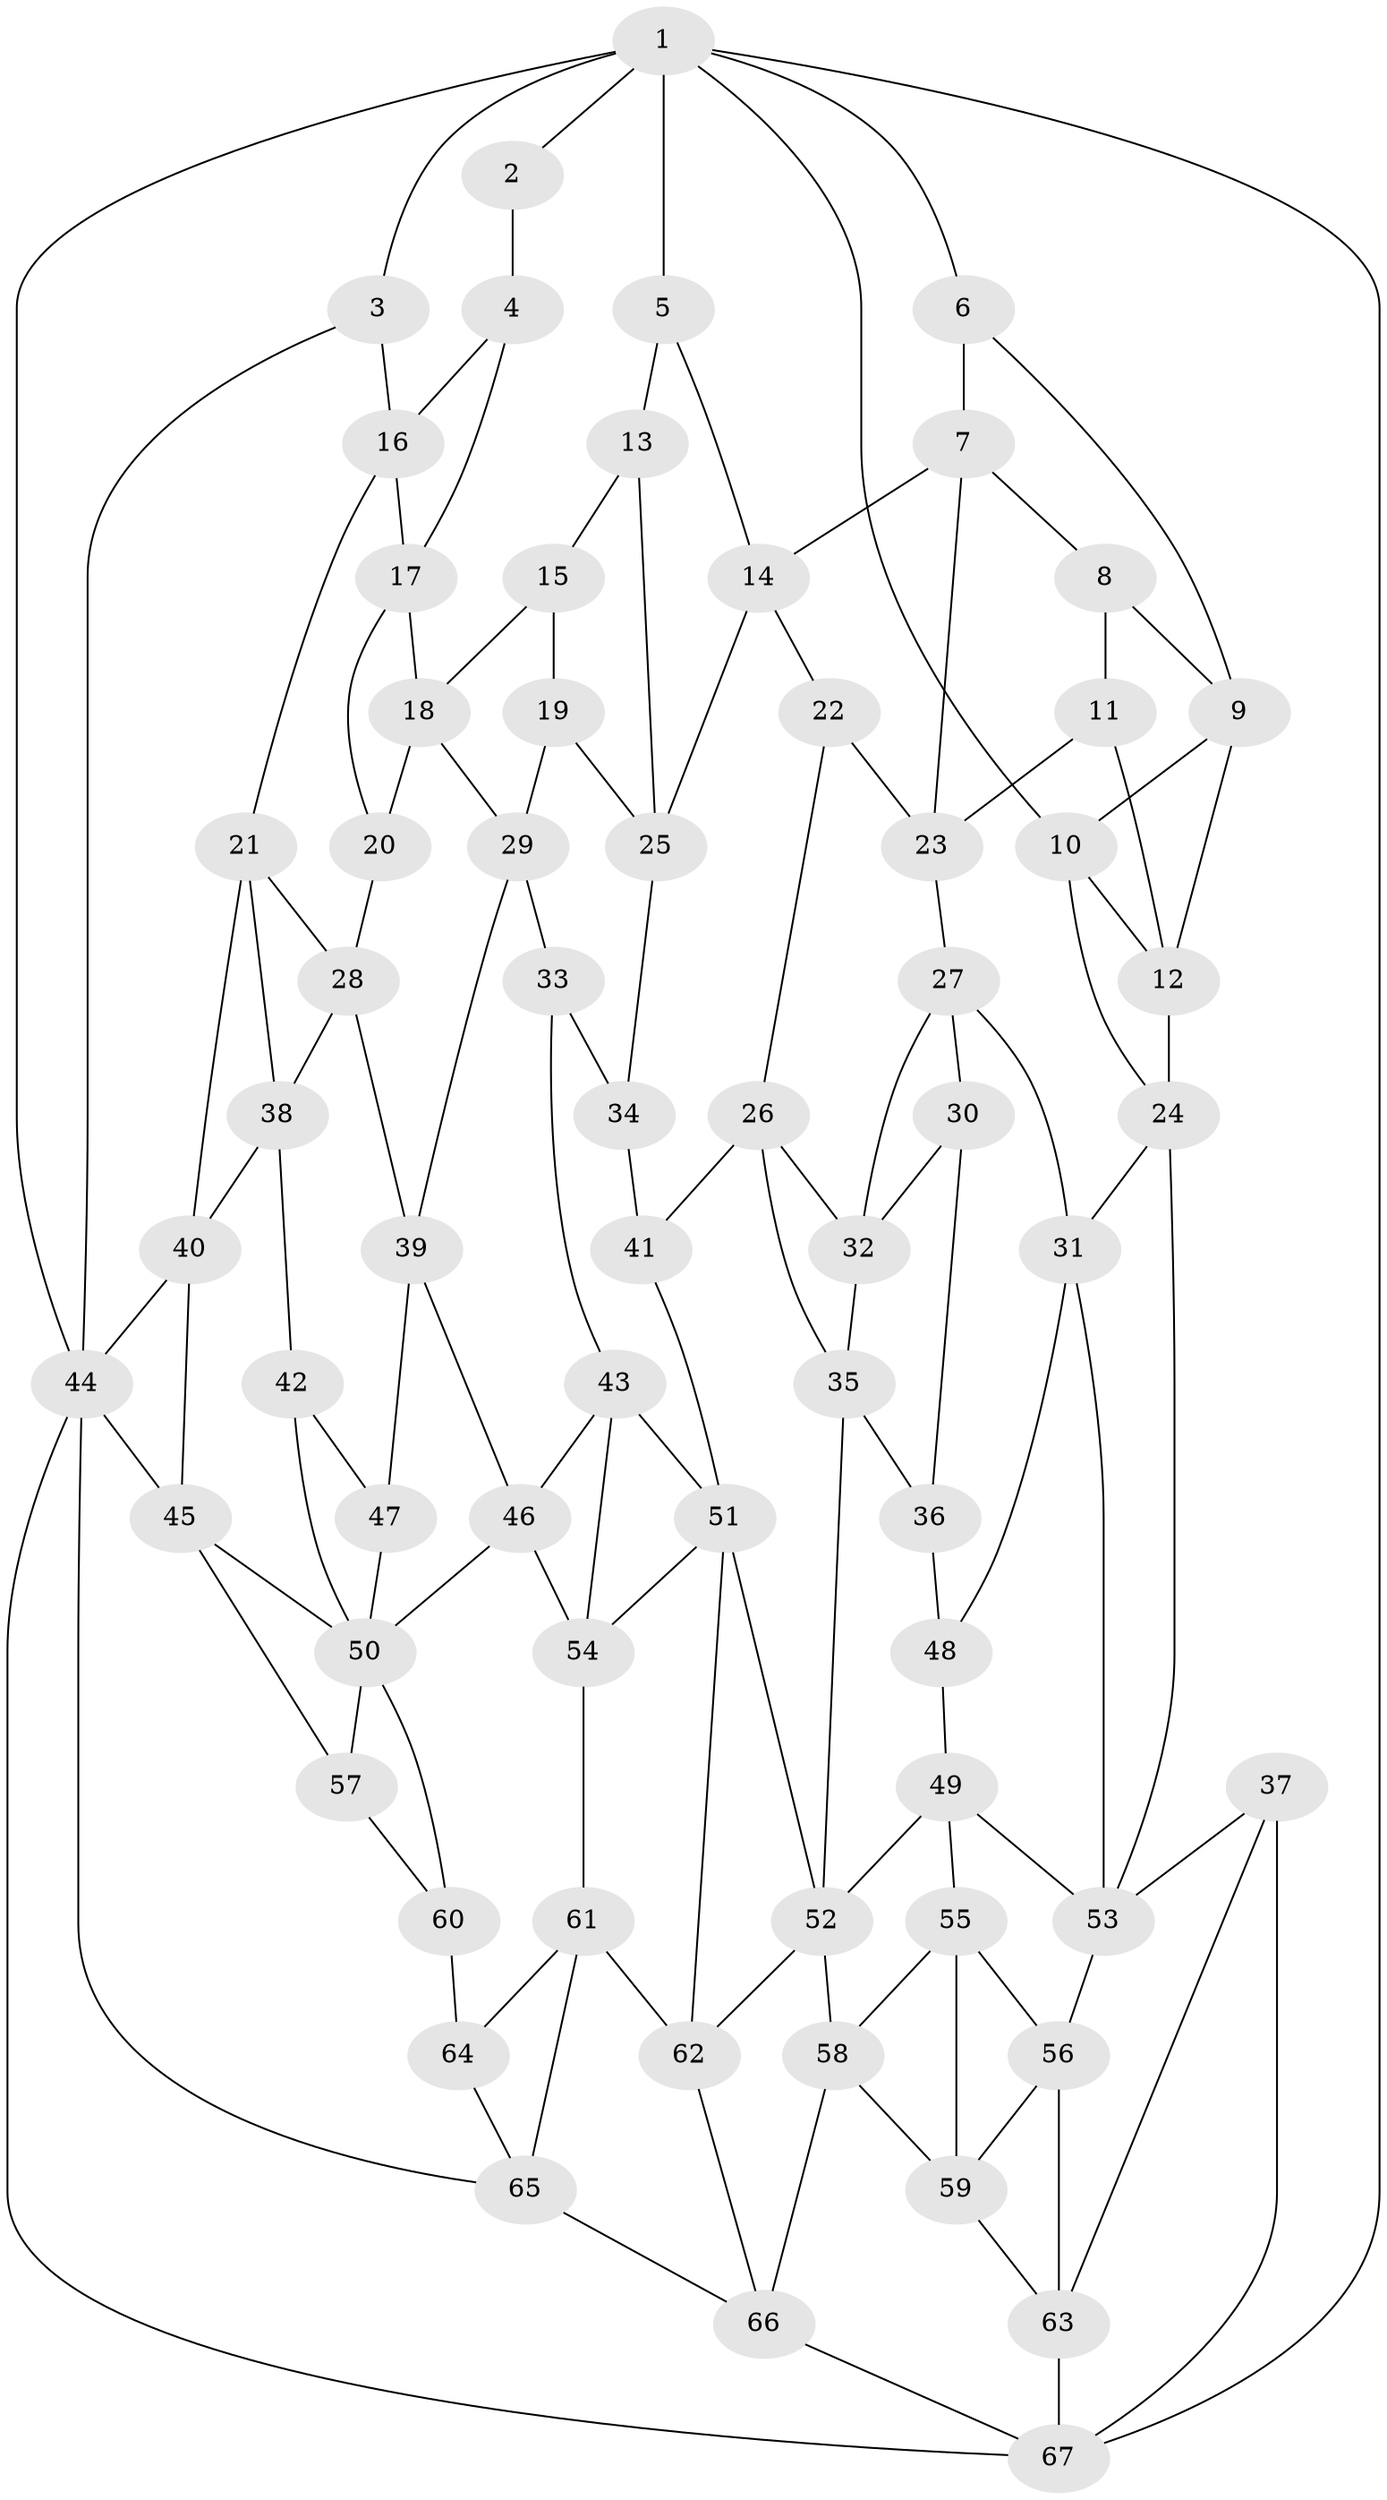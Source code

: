 // original degree distribution, {3: 0.015037593984962405, 6: 0.18796992481203006, 5: 0.5864661654135338, 4: 0.21052631578947367}
// Generated by graph-tools (version 1.1) at 2025/27/03/09/25 03:27:03]
// undirected, 67 vertices, 127 edges
graph export_dot {
graph [start="1"]
  node [color=gray90,style=filled];
  1;
  2;
  3;
  4;
  5;
  6;
  7;
  8;
  9;
  10;
  11;
  12;
  13;
  14;
  15;
  16;
  17;
  18;
  19;
  20;
  21;
  22;
  23;
  24;
  25;
  26;
  27;
  28;
  29;
  30;
  31;
  32;
  33;
  34;
  35;
  36;
  37;
  38;
  39;
  40;
  41;
  42;
  43;
  44;
  45;
  46;
  47;
  48;
  49;
  50;
  51;
  52;
  53;
  54;
  55;
  56;
  57;
  58;
  59;
  60;
  61;
  62;
  63;
  64;
  65;
  66;
  67;
  1 -- 2 [weight=1.0];
  1 -- 3 [weight=1.0];
  1 -- 5 [weight=1.0];
  1 -- 6 [weight=1.0];
  1 -- 10 [weight=1.0];
  1 -- 44 [weight=1.0];
  1 -- 67 [weight=1.0];
  2 -- 4 [weight=2.0];
  3 -- 16 [weight=1.0];
  3 -- 44 [weight=1.0];
  4 -- 16 [weight=1.0];
  4 -- 17 [weight=1.0];
  5 -- 13 [weight=1.0];
  5 -- 14 [weight=1.0];
  6 -- 7 [weight=1.0];
  6 -- 9 [weight=1.0];
  7 -- 8 [weight=1.0];
  7 -- 14 [weight=1.0];
  7 -- 23 [weight=1.0];
  8 -- 9 [weight=1.0];
  8 -- 11 [weight=2.0];
  9 -- 10 [weight=1.0];
  9 -- 12 [weight=1.0];
  10 -- 12 [weight=1.0];
  10 -- 24 [weight=1.0];
  11 -- 12 [weight=1.0];
  11 -- 23 [weight=1.0];
  12 -- 24 [weight=1.0];
  13 -- 15 [weight=2.0];
  13 -- 25 [weight=1.0];
  14 -- 22 [weight=1.0];
  14 -- 25 [weight=1.0];
  15 -- 18 [weight=1.0];
  15 -- 19 [weight=1.0];
  16 -- 17 [weight=1.0];
  16 -- 21 [weight=1.0];
  17 -- 18 [weight=1.0];
  17 -- 20 [weight=1.0];
  18 -- 20 [weight=1.0];
  18 -- 29 [weight=1.0];
  19 -- 25 [weight=1.0];
  19 -- 29 [weight=1.0];
  20 -- 28 [weight=1.0];
  21 -- 28 [weight=1.0];
  21 -- 38 [weight=1.0];
  21 -- 40 [weight=1.0];
  22 -- 23 [weight=1.0];
  22 -- 26 [weight=1.0];
  23 -- 27 [weight=1.0];
  24 -- 31 [weight=1.0];
  24 -- 53 [weight=1.0];
  25 -- 34 [weight=1.0];
  26 -- 32 [weight=1.0];
  26 -- 35 [weight=1.0];
  26 -- 41 [weight=1.0];
  27 -- 30 [weight=1.0];
  27 -- 31 [weight=1.0];
  27 -- 32 [weight=1.0];
  28 -- 38 [weight=1.0];
  28 -- 39 [weight=1.0];
  29 -- 33 [weight=1.0];
  29 -- 39 [weight=1.0];
  30 -- 32 [weight=1.0];
  30 -- 36 [weight=1.0];
  31 -- 48 [weight=1.0];
  31 -- 53 [weight=1.0];
  32 -- 35 [weight=1.0];
  33 -- 34 [weight=1.0];
  33 -- 43 [weight=1.0];
  34 -- 41 [weight=2.0];
  35 -- 36 [weight=1.0];
  35 -- 52 [weight=1.0];
  36 -- 48 [weight=2.0];
  37 -- 53 [weight=2.0];
  37 -- 63 [weight=1.0];
  37 -- 67 [weight=1.0];
  38 -- 40 [weight=1.0];
  38 -- 42 [weight=1.0];
  39 -- 46 [weight=1.0];
  39 -- 47 [weight=1.0];
  40 -- 44 [weight=1.0];
  40 -- 45 [weight=1.0];
  41 -- 51 [weight=1.0];
  42 -- 47 [weight=2.0];
  42 -- 50 [weight=1.0];
  43 -- 46 [weight=1.0];
  43 -- 51 [weight=1.0];
  43 -- 54 [weight=1.0];
  44 -- 45 [weight=1.0];
  44 -- 65 [weight=1.0];
  44 -- 67 [weight=1.0];
  45 -- 50 [weight=1.0];
  45 -- 57 [weight=1.0];
  46 -- 50 [weight=1.0];
  46 -- 54 [weight=1.0];
  47 -- 50 [weight=1.0];
  48 -- 49 [weight=1.0];
  49 -- 52 [weight=1.0];
  49 -- 53 [weight=1.0];
  49 -- 55 [weight=1.0];
  50 -- 57 [weight=1.0];
  50 -- 60 [weight=1.0];
  51 -- 52 [weight=1.0];
  51 -- 54 [weight=1.0];
  51 -- 62 [weight=1.0];
  52 -- 58 [weight=1.0];
  52 -- 62 [weight=1.0];
  53 -- 56 [weight=1.0];
  54 -- 61 [weight=1.0];
  55 -- 56 [weight=1.0];
  55 -- 58 [weight=1.0];
  55 -- 59 [weight=1.0];
  56 -- 59 [weight=1.0];
  56 -- 63 [weight=1.0];
  57 -- 60 [weight=1.0];
  58 -- 59 [weight=1.0];
  58 -- 66 [weight=1.0];
  59 -- 63 [weight=1.0];
  60 -- 64 [weight=2.0];
  61 -- 62 [weight=1.0];
  61 -- 64 [weight=1.0];
  61 -- 65 [weight=1.0];
  62 -- 66 [weight=1.0];
  63 -- 67 [weight=1.0];
  64 -- 65 [weight=1.0];
  65 -- 66 [weight=1.0];
  66 -- 67 [weight=1.0];
}
